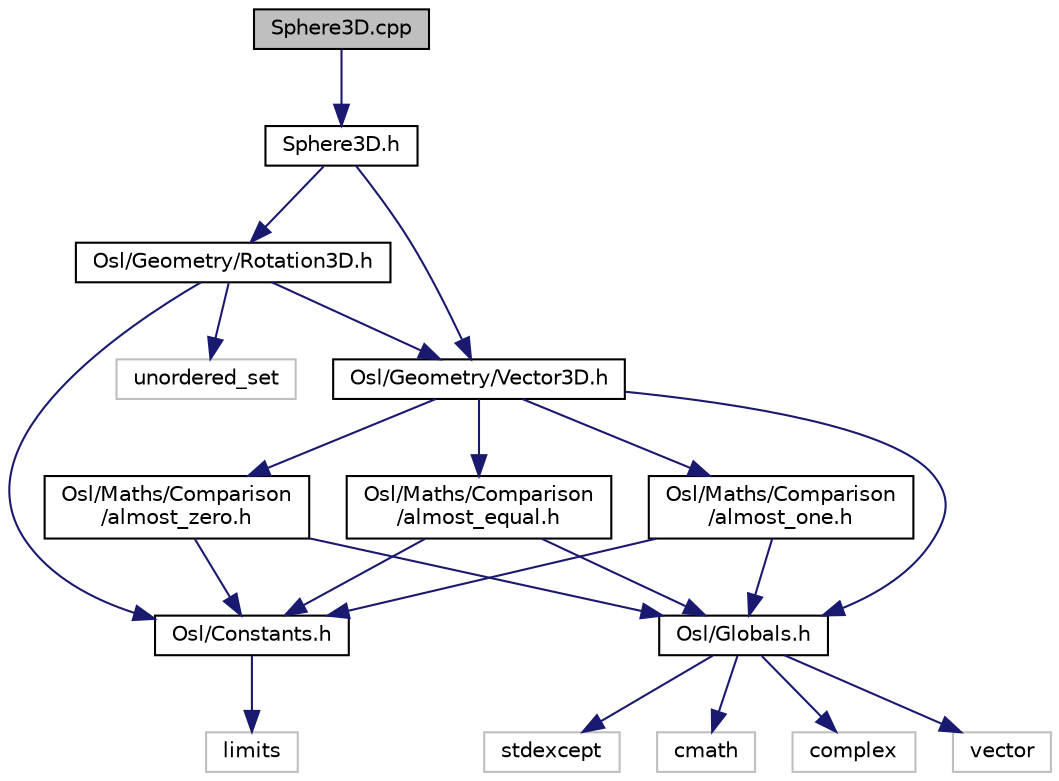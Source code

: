 digraph "Sphere3D.cpp"
{
 // LATEX_PDF_SIZE
  edge [fontname="Helvetica",fontsize="10",labelfontname="Helvetica",labelfontsize="10"];
  node [fontname="Helvetica",fontsize="10",shape=record];
  Node1 [label="Sphere3D.cpp",height=0.2,width=0.4,color="black", fillcolor="grey75", style="filled", fontcolor="black",tooltip="Source file of Osl::Geometry::Shape3D::Sphere3D class."];
  Node1 -> Node2 [color="midnightblue",fontsize="10",style="solid"];
  Node2 [label="Sphere3D.h",height=0.2,width=0.4,color="black", fillcolor="white", style="filled",URL="$Sphere3D_8h.html",tooltip="Header file of Osl::Geometry::Shape3D::Sphere3D class."];
  Node2 -> Node3 [color="midnightblue",fontsize="10",style="solid"];
  Node3 [label="Osl/Geometry/Vector3D.h",height=0.2,width=0.4,color="black", fillcolor="white", style="filled",URL="$Vector3D_8h.html",tooltip="Header file of Osl::Geometry::Vector3D class."];
  Node3 -> Node4 [color="midnightblue",fontsize="10",style="solid"];
  Node4 [label="Osl/Globals.h",height=0.2,width=0.4,color="black", fillcolor="white", style="filled",URL="$Globals_8h.html",tooltip="Header file for global typedefs definition."];
  Node4 -> Node5 [color="midnightblue",fontsize="10",style="solid"];
  Node5 [label="cmath",height=0.2,width=0.4,color="grey75", fillcolor="white", style="filled",tooltip=" "];
  Node4 -> Node6 [color="midnightblue",fontsize="10",style="solid"];
  Node6 [label="complex",height=0.2,width=0.4,color="grey75", fillcolor="white", style="filled",tooltip=" "];
  Node4 -> Node7 [color="midnightblue",fontsize="10",style="solid"];
  Node7 [label="vector",height=0.2,width=0.4,color="grey75", fillcolor="white", style="filled",tooltip=" "];
  Node4 -> Node8 [color="midnightblue",fontsize="10",style="solid"];
  Node8 [label="stdexcept",height=0.2,width=0.4,color="grey75", fillcolor="white", style="filled",tooltip=" "];
  Node3 -> Node9 [color="midnightblue",fontsize="10",style="solid"];
  Node9 [label="Osl/Maths/Comparison\l/almost_equal.h",height=0.2,width=0.4,color="black", fillcolor="white", style="filled",URL="$almost__equal_8h.html",tooltip="Header file for the Osl::Maths::Comparison::almost_equal functions."];
  Node9 -> Node4 [color="midnightblue",fontsize="10",style="solid"];
  Node9 -> Node10 [color="midnightblue",fontsize="10",style="solid"];
  Node10 [label="Osl/Constants.h",height=0.2,width=0.4,color="black", fillcolor="white", style="filled",URL="$Constants_8h.html",tooltip="Header file for the Osl::Constants namespace."];
  Node10 -> Node11 [color="midnightblue",fontsize="10",style="solid"];
  Node11 [label="limits",height=0.2,width=0.4,color="grey75", fillcolor="white", style="filled",tooltip=" "];
  Node3 -> Node12 [color="midnightblue",fontsize="10",style="solid"];
  Node12 [label="Osl/Maths/Comparison\l/almost_one.h",height=0.2,width=0.4,color="black", fillcolor="white", style="filled",URL="$almost__one_8h.html",tooltip="Header file for the Osl::Maths::Comparison::almost_one functions."];
  Node12 -> Node4 [color="midnightblue",fontsize="10",style="solid"];
  Node12 -> Node10 [color="midnightblue",fontsize="10",style="solid"];
  Node3 -> Node13 [color="midnightblue",fontsize="10",style="solid"];
  Node13 [label="Osl/Maths/Comparison\l/almost_zero.h",height=0.2,width=0.4,color="black", fillcolor="white", style="filled",URL="$almost__zero_8h.html",tooltip="Header file for the Osl::Maths::Comparison::almost_zero functions."];
  Node13 -> Node4 [color="midnightblue",fontsize="10",style="solid"];
  Node13 -> Node10 [color="midnightblue",fontsize="10",style="solid"];
  Node2 -> Node14 [color="midnightblue",fontsize="10",style="solid"];
  Node14 [label="Osl/Geometry/Rotation3D.h",height=0.2,width=0.4,color="black", fillcolor="white", style="filled",URL="$Rotation3D_8h.html",tooltip="Header file of Osl::Geometry::Rotation3D class."];
  Node14 -> Node15 [color="midnightblue",fontsize="10",style="solid"];
  Node15 [label="unordered_set",height=0.2,width=0.4,color="grey75", fillcolor="white", style="filled",tooltip=" "];
  Node14 -> Node10 [color="midnightblue",fontsize="10",style="solid"];
  Node14 -> Node3 [color="midnightblue",fontsize="10",style="solid"];
}

